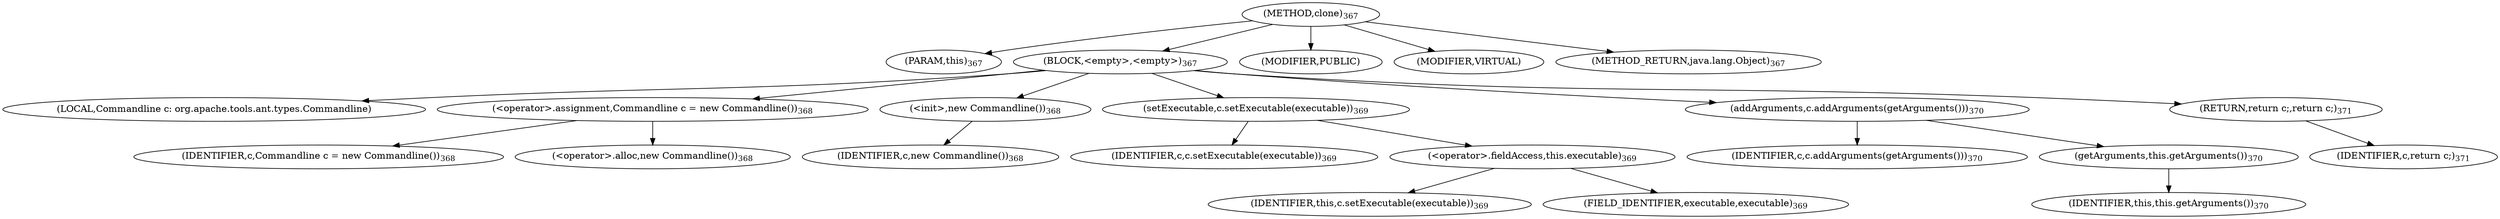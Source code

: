 digraph "clone" {  
"839" [label = <(METHOD,clone)<SUB>367</SUB>> ]
"67" [label = <(PARAM,this)<SUB>367</SUB>> ]
"840" [label = <(BLOCK,&lt;empty&gt;,&lt;empty&gt;)<SUB>367</SUB>> ]
"65" [label = <(LOCAL,Commandline c: org.apache.tools.ant.types.Commandline)> ]
"841" [label = <(&lt;operator&gt;.assignment,Commandline c = new Commandline())<SUB>368</SUB>> ]
"842" [label = <(IDENTIFIER,c,Commandline c = new Commandline())<SUB>368</SUB>> ]
"843" [label = <(&lt;operator&gt;.alloc,new Commandline())<SUB>368</SUB>> ]
"844" [label = <(&lt;init&gt;,new Commandline())<SUB>368</SUB>> ]
"64" [label = <(IDENTIFIER,c,new Commandline())<SUB>368</SUB>> ]
"845" [label = <(setExecutable,c.setExecutable(executable))<SUB>369</SUB>> ]
"846" [label = <(IDENTIFIER,c,c.setExecutable(executable))<SUB>369</SUB>> ]
"847" [label = <(&lt;operator&gt;.fieldAccess,this.executable)<SUB>369</SUB>> ]
"848" [label = <(IDENTIFIER,this,c.setExecutable(executable))<SUB>369</SUB>> ]
"849" [label = <(FIELD_IDENTIFIER,executable,executable)<SUB>369</SUB>> ]
"850" [label = <(addArguments,c.addArguments(getArguments()))<SUB>370</SUB>> ]
"851" [label = <(IDENTIFIER,c,c.addArguments(getArguments()))<SUB>370</SUB>> ]
"852" [label = <(getArguments,this.getArguments())<SUB>370</SUB>> ]
"66" [label = <(IDENTIFIER,this,this.getArguments())<SUB>370</SUB>> ]
"853" [label = <(RETURN,return c;,return c;)<SUB>371</SUB>> ]
"854" [label = <(IDENTIFIER,c,return c;)<SUB>371</SUB>> ]
"855" [label = <(MODIFIER,PUBLIC)> ]
"856" [label = <(MODIFIER,VIRTUAL)> ]
"857" [label = <(METHOD_RETURN,java.lang.Object)<SUB>367</SUB>> ]
  "839" -> "67" 
  "839" -> "840" 
  "839" -> "855" 
  "839" -> "856" 
  "839" -> "857" 
  "840" -> "65" 
  "840" -> "841" 
  "840" -> "844" 
  "840" -> "845" 
  "840" -> "850" 
  "840" -> "853" 
  "841" -> "842" 
  "841" -> "843" 
  "844" -> "64" 
  "845" -> "846" 
  "845" -> "847" 
  "847" -> "848" 
  "847" -> "849" 
  "850" -> "851" 
  "850" -> "852" 
  "852" -> "66" 
  "853" -> "854" 
}
